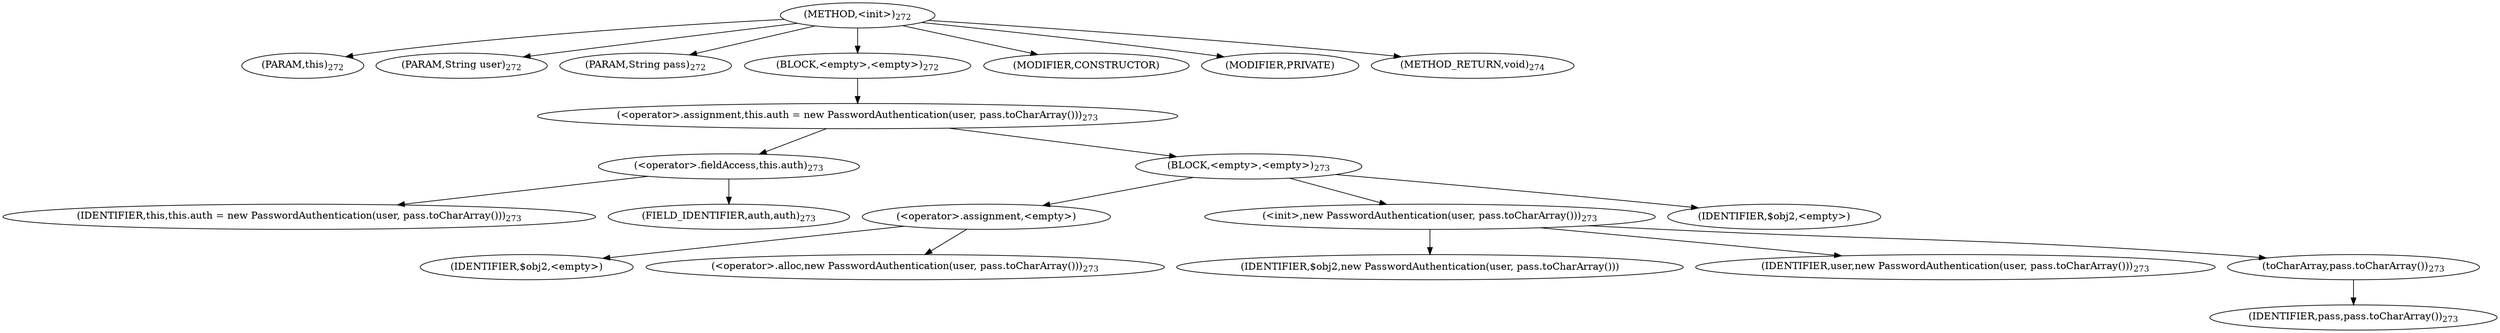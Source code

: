 digraph "&lt;init&gt;" {  
"489" [label = <(METHOD,&lt;init&gt;)<SUB>272</SUB>> ]
"490" [label = <(PARAM,this)<SUB>272</SUB>> ]
"491" [label = <(PARAM,String user)<SUB>272</SUB>> ]
"492" [label = <(PARAM,String pass)<SUB>272</SUB>> ]
"493" [label = <(BLOCK,&lt;empty&gt;,&lt;empty&gt;)<SUB>272</SUB>> ]
"494" [label = <(&lt;operator&gt;.assignment,this.auth = new PasswordAuthentication(user, pass.toCharArray()))<SUB>273</SUB>> ]
"495" [label = <(&lt;operator&gt;.fieldAccess,this.auth)<SUB>273</SUB>> ]
"496" [label = <(IDENTIFIER,this,this.auth = new PasswordAuthentication(user, pass.toCharArray()))<SUB>273</SUB>> ]
"497" [label = <(FIELD_IDENTIFIER,auth,auth)<SUB>273</SUB>> ]
"498" [label = <(BLOCK,&lt;empty&gt;,&lt;empty&gt;)<SUB>273</SUB>> ]
"499" [label = <(&lt;operator&gt;.assignment,&lt;empty&gt;)> ]
"500" [label = <(IDENTIFIER,$obj2,&lt;empty&gt;)> ]
"501" [label = <(&lt;operator&gt;.alloc,new PasswordAuthentication(user, pass.toCharArray()))<SUB>273</SUB>> ]
"502" [label = <(&lt;init&gt;,new PasswordAuthentication(user, pass.toCharArray()))<SUB>273</SUB>> ]
"503" [label = <(IDENTIFIER,$obj2,new PasswordAuthentication(user, pass.toCharArray()))> ]
"504" [label = <(IDENTIFIER,user,new PasswordAuthentication(user, pass.toCharArray()))<SUB>273</SUB>> ]
"505" [label = <(toCharArray,pass.toCharArray())<SUB>273</SUB>> ]
"506" [label = <(IDENTIFIER,pass,pass.toCharArray())<SUB>273</SUB>> ]
"507" [label = <(IDENTIFIER,$obj2,&lt;empty&gt;)> ]
"508" [label = <(MODIFIER,CONSTRUCTOR)> ]
"509" [label = <(MODIFIER,PRIVATE)> ]
"510" [label = <(METHOD_RETURN,void)<SUB>274</SUB>> ]
  "489" -> "490" 
  "489" -> "491" 
  "489" -> "492" 
  "489" -> "493" 
  "489" -> "508" 
  "489" -> "509" 
  "489" -> "510" 
  "493" -> "494" 
  "494" -> "495" 
  "494" -> "498" 
  "495" -> "496" 
  "495" -> "497" 
  "498" -> "499" 
  "498" -> "502" 
  "498" -> "507" 
  "499" -> "500" 
  "499" -> "501" 
  "502" -> "503" 
  "502" -> "504" 
  "502" -> "505" 
  "505" -> "506" 
}
